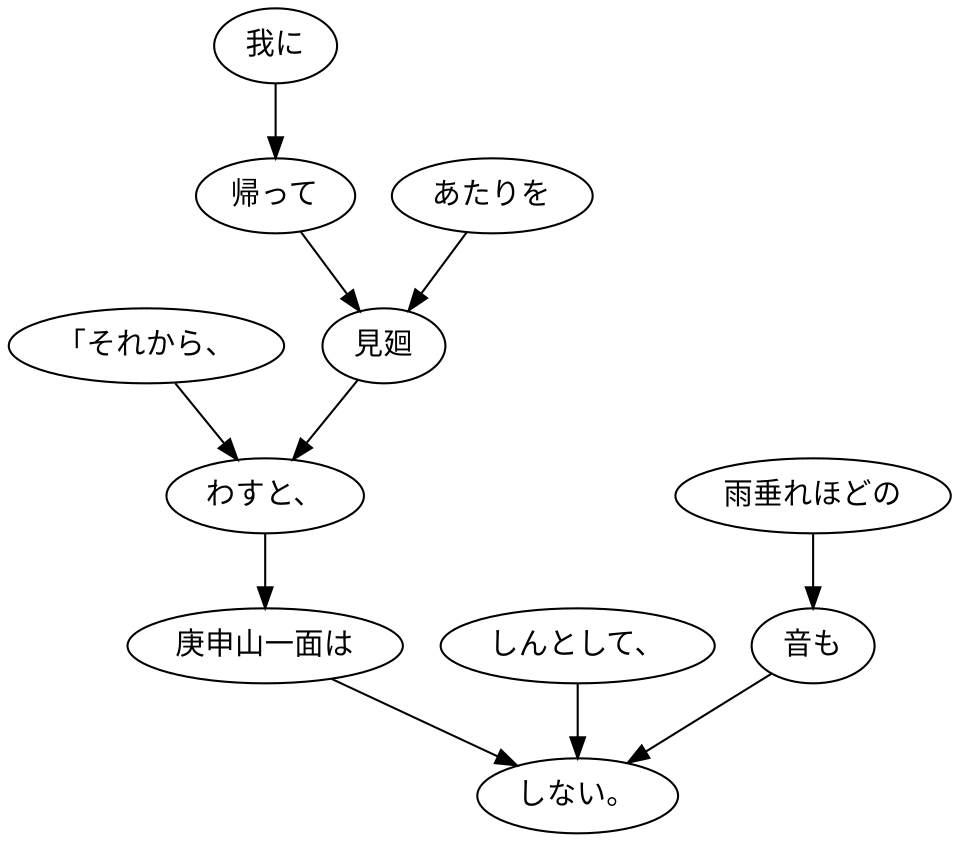 digraph graph8358 {
	node0 [label="「それから、"];
	node1 [label="我に"];
	node2 [label="帰って"];
	node3 [label="あたりを"];
	node4 [label="見廻"];
	node5 [label="わすと、"];
	node6 [label="庚申山一面は"];
	node7 [label="しんとして、"];
	node8 [label="雨垂れほどの"];
	node9 [label="音も"];
	node10 [label="しない。"];
	node0 -> node5;
	node1 -> node2;
	node2 -> node4;
	node3 -> node4;
	node4 -> node5;
	node5 -> node6;
	node6 -> node10;
	node7 -> node10;
	node8 -> node9;
	node9 -> node10;
}
